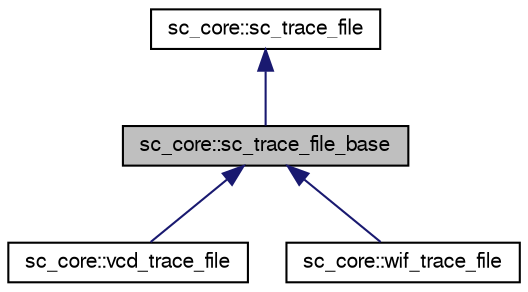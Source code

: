 digraph G
{
  edge [fontname="FreeSans",fontsize="10",labelfontname="FreeSans",labelfontsize="10"];
  node [fontname="FreeSans",fontsize="10",shape=record];
  Node1 [label="sc_core::sc_trace_file_base",height=0.2,width=0.4,color="black", fillcolor="grey75", style="filled" fontcolor="black"];
  Node2 -> Node1 [dir=back,color="midnightblue",fontsize="10",style="solid",fontname="FreeSans"];
  Node2 [label="sc_core::sc_trace_file",height=0.2,width=0.4,color="black", fillcolor="white", style="filled",URL="$a00217.html"];
  Node1 -> Node3 [dir=back,color="midnightblue",fontsize="10",style="solid",fontname="FreeSans"];
  Node3 [label="sc_core::vcd_trace_file",height=0.2,width=0.4,color="black", fillcolor="white", style="filled",URL="$a00267.html"];
  Node1 -> Node4 [dir=back,color="midnightblue",fontsize="10",style="solid",fontname="FreeSans"];
  Node4 [label="sc_core::wif_trace_file",height=0.2,width=0.4,color="black", fillcolor="white", style="filled",URL="$a00268.html"];
}
